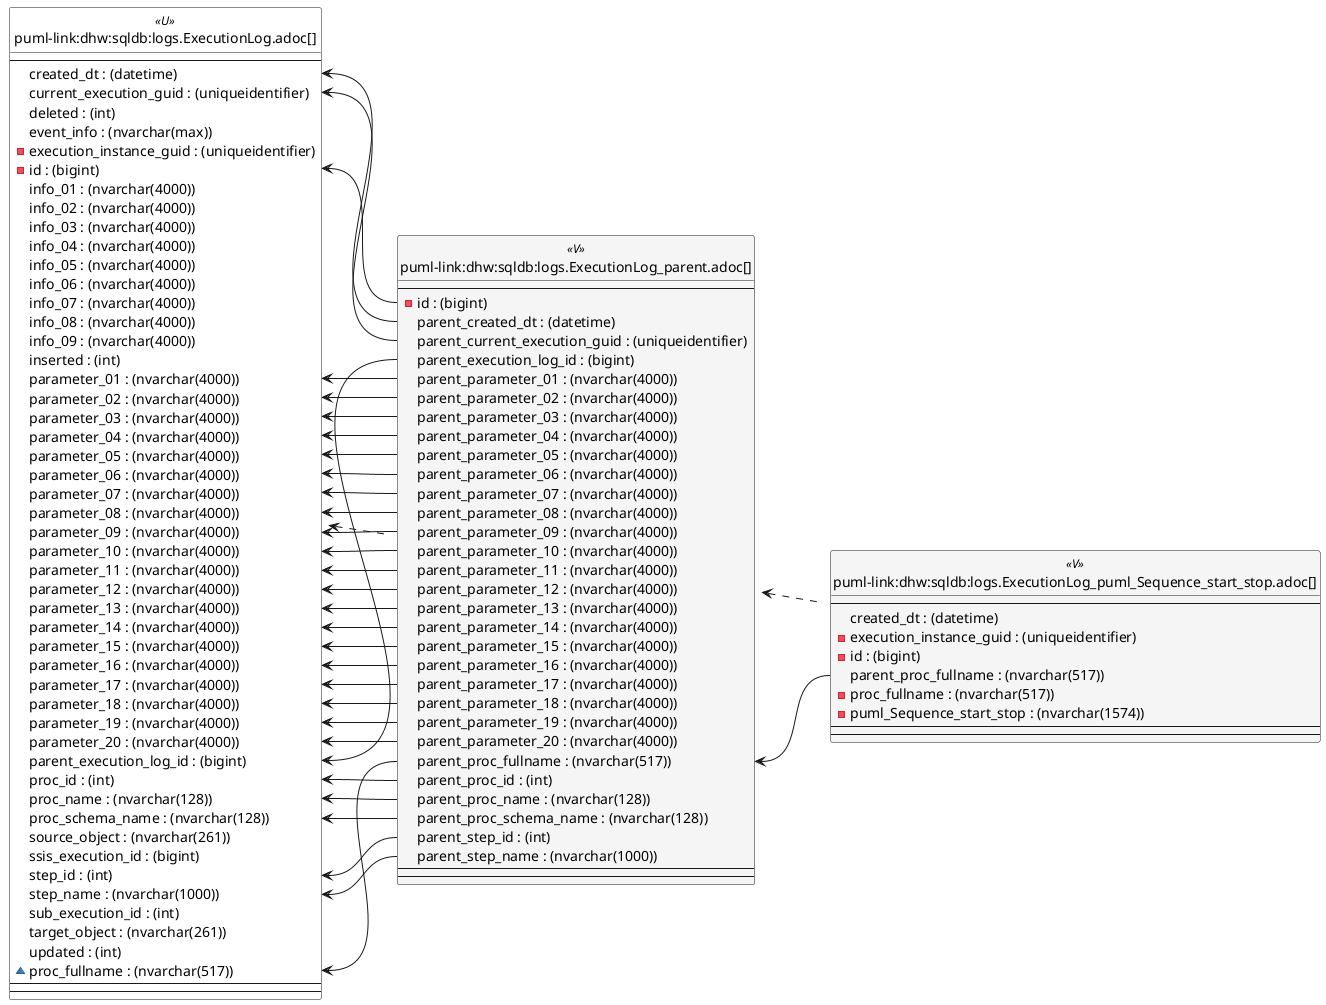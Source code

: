 @startuml
left to right direction
'top to bottom direction
hide circle
'avoide "." issues:
set namespaceSeparator none


skinparam class {
  BackgroundColor White
  BackgroundColor<<FN>> Yellow
  BackgroundColor<<FS>> Yellow
  BackgroundColor<<FT>> LightGray
  BackgroundColor<<IF>> Yellow
  BackgroundColor<<IS>> Yellow
  BackgroundColor<<P>> Aqua
  BackgroundColor<<PC>> Aqua
  BackgroundColor<<SN>> Yellow
  BackgroundColor<<SO>> SlateBlue
  BackgroundColor<<TF>> LightGray
  BackgroundColor<<TR>> Tomato
  BackgroundColor<<U>> White
  BackgroundColor<<V>> WhiteSmoke
  BackgroundColor<<X>> Aqua
  BackgroundColor<<external>> AliceBlue
}


entity "puml-link:dhw:sqldb:logs.ExecutionLog.adoc[]" as logs.ExecutionLog << U >> {
  --
  created_dt : (datetime)
  current_execution_guid : (uniqueidentifier)
  deleted : (int)
  event_info : (nvarchar(max))
  - execution_instance_guid : (uniqueidentifier)
  - id : (bigint)
  info_01 : (nvarchar(4000))
  info_02 : (nvarchar(4000))
  info_03 : (nvarchar(4000))
  info_04 : (nvarchar(4000))
  info_05 : (nvarchar(4000))
  info_06 : (nvarchar(4000))
  info_07 : (nvarchar(4000))
  info_08 : (nvarchar(4000))
  info_09 : (nvarchar(4000))
  inserted : (int)
  parameter_01 : (nvarchar(4000))
  parameter_02 : (nvarchar(4000))
  parameter_03 : (nvarchar(4000))
  parameter_04 : (nvarchar(4000))
  parameter_05 : (nvarchar(4000))
  parameter_06 : (nvarchar(4000))
  parameter_07 : (nvarchar(4000))
  parameter_08 : (nvarchar(4000))
  parameter_09 : (nvarchar(4000))
  parameter_10 : (nvarchar(4000))
  parameter_11 : (nvarchar(4000))
  parameter_12 : (nvarchar(4000))
  parameter_13 : (nvarchar(4000))
  parameter_14 : (nvarchar(4000))
  parameter_15 : (nvarchar(4000))
  parameter_16 : (nvarchar(4000))
  parameter_17 : (nvarchar(4000))
  parameter_18 : (nvarchar(4000))
  parameter_19 : (nvarchar(4000))
  parameter_20 : (nvarchar(4000))
  parent_execution_log_id : (bigint)
  proc_id : (int)
  proc_name : (nvarchar(128))
  proc_schema_name : (nvarchar(128))
  source_object : (nvarchar(261))
  ssis_execution_id : (bigint)
  step_id : (int)
  step_name : (nvarchar(1000))
  sub_execution_id : (int)
  target_object : (nvarchar(261))
  updated : (int)
  ~ proc_fullname : (nvarchar(517))
  --
  --
}

entity "puml-link:dhw:sqldb:logs.ExecutionLog_parent.adoc[]" as logs.ExecutionLog_parent << V >> {
  --
  - id : (bigint)
  parent_created_dt : (datetime)
  parent_current_execution_guid : (uniqueidentifier)
  parent_execution_log_id : (bigint)
  parent_parameter_01 : (nvarchar(4000))
  parent_parameter_02 : (nvarchar(4000))
  parent_parameter_03 : (nvarchar(4000))
  parent_parameter_04 : (nvarchar(4000))
  parent_parameter_05 : (nvarchar(4000))
  parent_parameter_06 : (nvarchar(4000))
  parent_parameter_07 : (nvarchar(4000))
  parent_parameter_08 : (nvarchar(4000))
  parent_parameter_09 : (nvarchar(4000))
  parent_parameter_10 : (nvarchar(4000))
  parent_parameter_11 : (nvarchar(4000))
  parent_parameter_12 : (nvarchar(4000))
  parent_parameter_13 : (nvarchar(4000))
  parent_parameter_14 : (nvarchar(4000))
  parent_parameter_15 : (nvarchar(4000))
  parent_parameter_16 : (nvarchar(4000))
  parent_parameter_17 : (nvarchar(4000))
  parent_parameter_18 : (nvarchar(4000))
  parent_parameter_19 : (nvarchar(4000))
  parent_parameter_20 : (nvarchar(4000))
  parent_proc_fullname : (nvarchar(517))
  parent_proc_id : (int)
  parent_proc_name : (nvarchar(128))
  parent_proc_schema_name : (nvarchar(128))
  parent_step_id : (int)
  parent_step_name : (nvarchar(1000))
  --
  --
}

entity "puml-link:dhw:sqldb:logs.ExecutionLog_puml_Sequence_start_stop.adoc[]" as logs.ExecutionLog_puml_Sequence_start_stop << V >> {
  --
  created_dt : (datetime)
  - execution_instance_guid : (uniqueidentifier)
  - id : (bigint)
  parent_proc_fullname : (nvarchar(517))
  - proc_fullname : (nvarchar(517))
  - puml_Sequence_start_stop : (nvarchar(1574))
  --
  --
}

logs.ExecutionLog <.. logs.ExecutionLog_parent
logs.ExecutionLog_parent <.. logs.ExecutionLog_puml_Sequence_start_stop
"logs.ExecutionLog::created_dt" <-- "logs.ExecutionLog_parent::parent_created_dt"
"logs.ExecutionLog::current_execution_guid" <-- "logs.ExecutionLog_parent::parent_current_execution_guid"
"logs.ExecutionLog::id" <-- "logs.ExecutionLog_parent::id"
"logs.ExecutionLog::parameter_01" <-- "logs.ExecutionLog_parent::parent_parameter_01"
"logs.ExecutionLog::parameter_02" <-- "logs.ExecutionLog_parent::parent_parameter_02"
"logs.ExecutionLog::parameter_03" <-- "logs.ExecutionLog_parent::parent_parameter_03"
"logs.ExecutionLog::parameter_04" <-- "logs.ExecutionLog_parent::parent_parameter_04"
"logs.ExecutionLog::parameter_05" <-- "logs.ExecutionLog_parent::parent_parameter_05"
"logs.ExecutionLog::parameter_06" <-- "logs.ExecutionLog_parent::parent_parameter_06"
"logs.ExecutionLog::parameter_07" <-- "logs.ExecutionLog_parent::parent_parameter_07"
"logs.ExecutionLog::parameter_08" <-- "logs.ExecutionLog_parent::parent_parameter_08"
"logs.ExecutionLog::parameter_09" <-- "logs.ExecutionLog_parent::parent_parameter_09"
"logs.ExecutionLog::parameter_10" <-- "logs.ExecutionLog_parent::parent_parameter_10"
"logs.ExecutionLog::parameter_11" <-- "logs.ExecutionLog_parent::parent_parameter_11"
"logs.ExecutionLog::parameter_12" <-- "logs.ExecutionLog_parent::parent_parameter_12"
"logs.ExecutionLog::parameter_13" <-- "logs.ExecutionLog_parent::parent_parameter_13"
"logs.ExecutionLog::parameter_14" <-- "logs.ExecutionLog_parent::parent_parameter_14"
"logs.ExecutionLog::parameter_15" <-- "logs.ExecutionLog_parent::parent_parameter_15"
"logs.ExecutionLog::parameter_16" <-- "logs.ExecutionLog_parent::parent_parameter_16"
"logs.ExecutionLog::parameter_17" <-- "logs.ExecutionLog_parent::parent_parameter_17"
"logs.ExecutionLog::parameter_18" <-- "logs.ExecutionLog_parent::parent_parameter_18"
"logs.ExecutionLog::parameter_19" <-- "logs.ExecutionLog_parent::parent_parameter_19"
"logs.ExecutionLog::parameter_20" <-- "logs.ExecutionLog_parent::parent_parameter_20"
"logs.ExecutionLog::parent_execution_log_id" <-- "logs.ExecutionLog_parent::parent_execution_log_id"
"logs.ExecutionLog::proc_fullname" <-- "logs.ExecutionLog_parent::parent_proc_fullname"
"logs.ExecutionLog::proc_id" <-- "logs.ExecutionLog_parent::parent_proc_id"
"logs.ExecutionLog::proc_name" <-- "logs.ExecutionLog_parent::parent_proc_name"
"logs.ExecutionLog::proc_schema_name" <-- "logs.ExecutionLog_parent::parent_proc_schema_name"
"logs.ExecutionLog::step_id" <-- "logs.ExecutionLog_parent::parent_step_id"
"logs.ExecutionLog::step_name" <-- "logs.ExecutionLog_parent::parent_step_name"
"logs.ExecutionLog_parent::parent_proc_fullname" <-- "logs.ExecutionLog_puml_Sequence_start_stop::parent_proc_fullname"
@enduml

